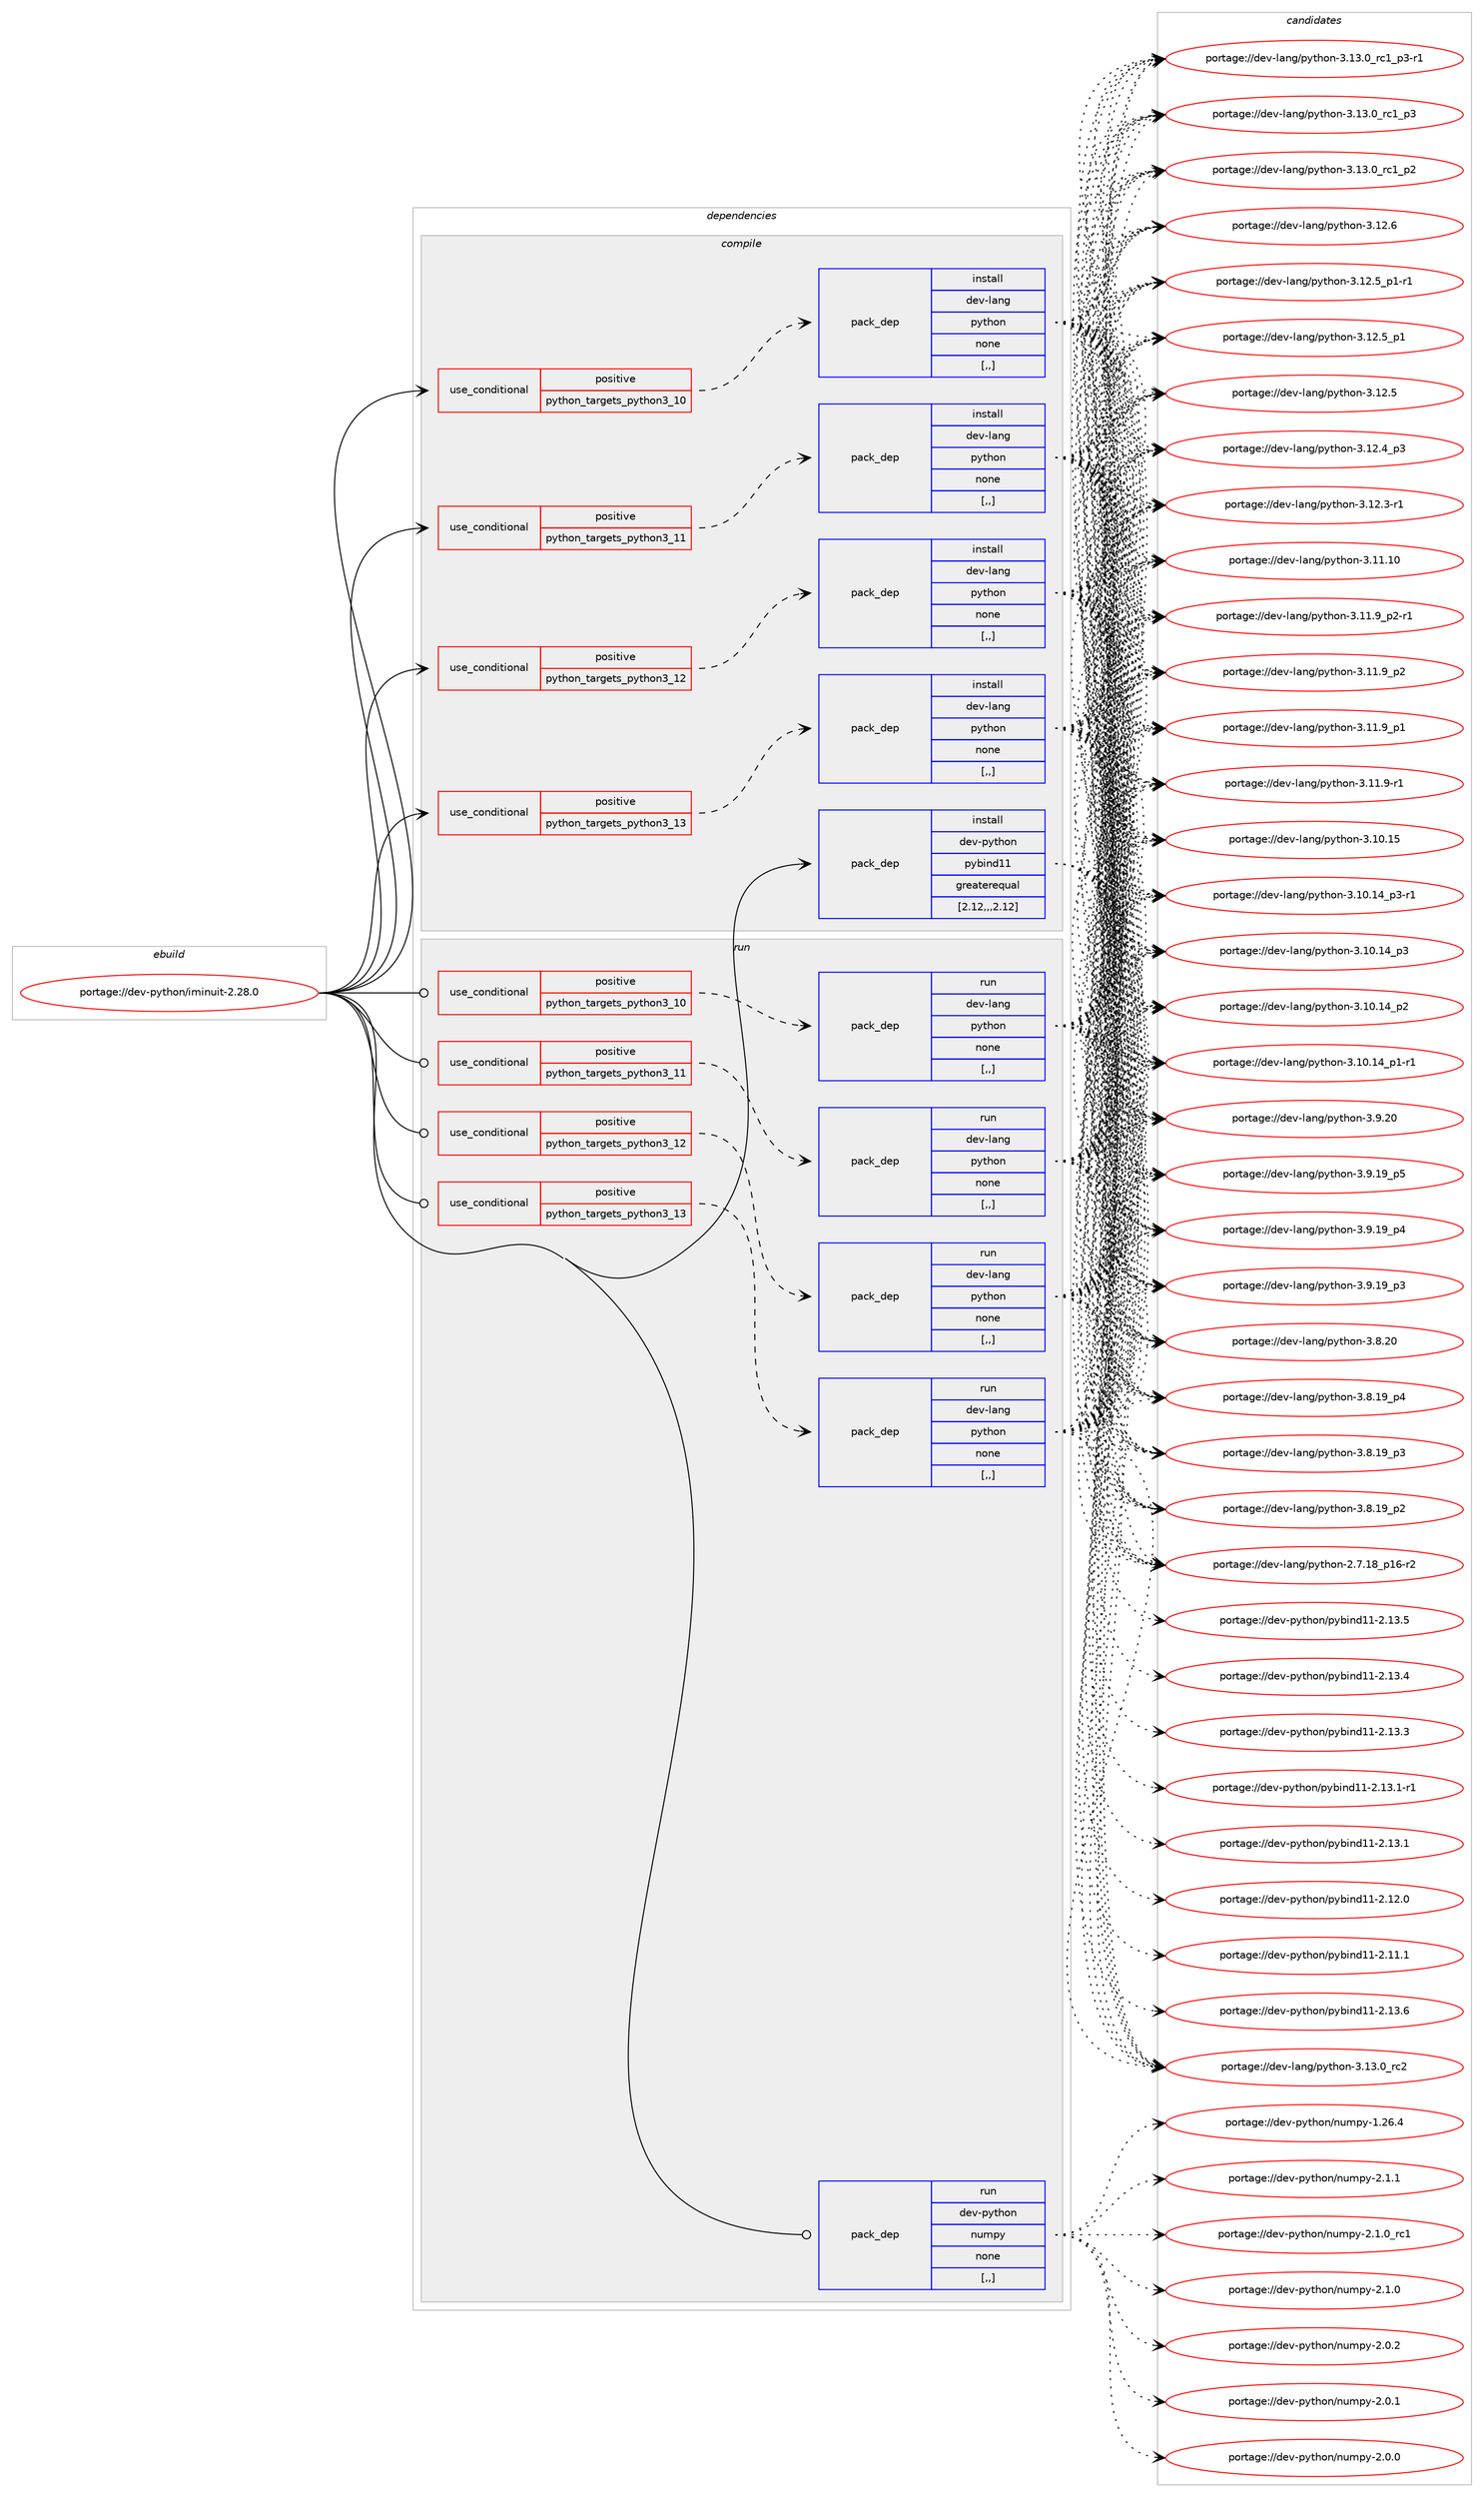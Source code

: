 digraph prolog {

# *************
# Graph options
# *************

newrank=true;
concentrate=true;
compound=true;
graph [rankdir=LR,fontname=Helvetica,fontsize=10,ranksep=1.5];#, ranksep=2.5, nodesep=0.2];
edge  [arrowhead=vee];
node  [fontname=Helvetica,fontsize=10];

# **********
# The ebuild
# **********

subgraph cluster_leftcol {
color=gray;
label=<<i>ebuild</i>>;
id [label="portage://dev-python/iminuit-2.28.0", color=red, width=4, href="../dev-python/iminuit-2.28.0.svg"];
}

# ****************
# The dependencies
# ****************

subgraph cluster_midcol {
color=gray;
label=<<i>dependencies</i>>;
subgraph cluster_compile {
fillcolor="#eeeeee";
style=filled;
label=<<i>compile</i>>;
subgraph cond163864 {
dependency642536 [label=<<TABLE BORDER="0" CELLBORDER="1" CELLSPACING="0" CELLPADDING="4"><TR><TD ROWSPAN="3" CELLPADDING="10">use_conditional</TD></TR><TR><TD>positive</TD></TR><TR><TD>python_targets_python3_10</TD></TR></TABLE>>, shape=none, color=red];
subgraph pack473853 {
dependency642537 [label=<<TABLE BORDER="0" CELLBORDER="1" CELLSPACING="0" CELLPADDING="4" WIDTH="220"><TR><TD ROWSPAN="6" CELLPADDING="30">pack_dep</TD></TR><TR><TD WIDTH="110">install</TD></TR><TR><TD>dev-lang</TD></TR><TR><TD>python</TD></TR><TR><TD>none</TD></TR><TR><TD>[,,]</TD></TR></TABLE>>, shape=none, color=blue];
}
dependency642536:e -> dependency642537:w [weight=20,style="dashed",arrowhead="vee"];
}
id:e -> dependency642536:w [weight=20,style="solid",arrowhead="vee"];
subgraph cond163865 {
dependency642538 [label=<<TABLE BORDER="0" CELLBORDER="1" CELLSPACING="0" CELLPADDING="4"><TR><TD ROWSPAN="3" CELLPADDING="10">use_conditional</TD></TR><TR><TD>positive</TD></TR><TR><TD>python_targets_python3_11</TD></TR></TABLE>>, shape=none, color=red];
subgraph pack473854 {
dependency642539 [label=<<TABLE BORDER="0" CELLBORDER="1" CELLSPACING="0" CELLPADDING="4" WIDTH="220"><TR><TD ROWSPAN="6" CELLPADDING="30">pack_dep</TD></TR><TR><TD WIDTH="110">install</TD></TR><TR><TD>dev-lang</TD></TR><TR><TD>python</TD></TR><TR><TD>none</TD></TR><TR><TD>[,,]</TD></TR></TABLE>>, shape=none, color=blue];
}
dependency642538:e -> dependency642539:w [weight=20,style="dashed",arrowhead="vee"];
}
id:e -> dependency642538:w [weight=20,style="solid",arrowhead="vee"];
subgraph cond163866 {
dependency642540 [label=<<TABLE BORDER="0" CELLBORDER="1" CELLSPACING="0" CELLPADDING="4"><TR><TD ROWSPAN="3" CELLPADDING="10">use_conditional</TD></TR><TR><TD>positive</TD></TR><TR><TD>python_targets_python3_12</TD></TR></TABLE>>, shape=none, color=red];
subgraph pack473855 {
dependency642541 [label=<<TABLE BORDER="0" CELLBORDER="1" CELLSPACING="0" CELLPADDING="4" WIDTH="220"><TR><TD ROWSPAN="6" CELLPADDING="30">pack_dep</TD></TR><TR><TD WIDTH="110">install</TD></TR><TR><TD>dev-lang</TD></TR><TR><TD>python</TD></TR><TR><TD>none</TD></TR><TR><TD>[,,]</TD></TR></TABLE>>, shape=none, color=blue];
}
dependency642540:e -> dependency642541:w [weight=20,style="dashed",arrowhead="vee"];
}
id:e -> dependency642540:w [weight=20,style="solid",arrowhead="vee"];
subgraph cond163867 {
dependency642542 [label=<<TABLE BORDER="0" CELLBORDER="1" CELLSPACING="0" CELLPADDING="4"><TR><TD ROWSPAN="3" CELLPADDING="10">use_conditional</TD></TR><TR><TD>positive</TD></TR><TR><TD>python_targets_python3_13</TD></TR></TABLE>>, shape=none, color=red];
subgraph pack473856 {
dependency642543 [label=<<TABLE BORDER="0" CELLBORDER="1" CELLSPACING="0" CELLPADDING="4" WIDTH="220"><TR><TD ROWSPAN="6" CELLPADDING="30">pack_dep</TD></TR><TR><TD WIDTH="110">install</TD></TR><TR><TD>dev-lang</TD></TR><TR><TD>python</TD></TR><TR><TD>none</TD></TR><TR><TD>[,,]</TD></TR></TABLE>>, shape=none, color=blue];
}
dependency642542:e -> dependency642543:w [weight=20,style="dashed",arrowhead="vee"];
}
id:e -> dependency642542:w [weight=20,style="solid",arrowhead="vee"];
subgraph pack473857 {
dependency642544 [label=<<TABLE BORDER="0" CELLBORDER="1" CELLSPACING="0" CELLPADDING="4" WIDTH="220"><TR><TD ROWSPAN="6" CELLPADDING="30">pack_dep</TD></TR><TR><TD WIDTH="110">install</TD></TR><TR><TD>dev-python</TD></TR><TR><TD>pybind11</TD></TR><TR><TD>greaterequal</TD></TR><TR><TD>[2.12,,,2.12]</TD></TR></TABLE>>, shape=none, color=blue];
}
id:e -> dependency642544:w [weight=20,style="solid",arrowhead="vee"];
}
subgraph cluster_compileandrun {
fillcolor="#eeeeee";
style=filled;
label=<<i>compile and run</i>>;
}
subgraph cluster_run {
fillcolor="#eeeeee";
style=filled;
label=<<i>run</i>>;
subgraph cond163868 {
dependency642545 [label=<<TABLE BORDER="0" CELLBORDER="1" CELLSPACING="0" CELLPADDING="4"><TR><TD ROWSPAN="3" CELLPADDING="10">use_conditional</TD></TR><TR><TD>positive</TD></TR><TR><TD>python_targets_python3_10</TD></TR></TABLE>>, shape=none, color=red];
subgraph pack473858 {
dependency642546 [label=<<TABLE BORDER="0" CELLBORDER="1" CELLSPACING="0" CELLPADDING="4" WIDTH="220"><TR><TD ROWSPAN="6" CELLPADDING="30">pack_dep</TD></TR><TR><TD WIDTH="110">run</TD></TR><TR><TD>dev-lang</TD></TR><TR><TD>python</TD></TR><TR><TD>none</TD></TR><TR><TD>[,,]</TD></TR></TABLE>>, shape=none, color=blue];
}
dependency642545:e -> dependency642546:w [weight=20,style="dashed",arrowhead="vee"];
}
id:e -> dependency642545:w [weight=20,style="solid",arrowhead="odot"];
subgraph cond163869 {
dependency642547 [label=<<TABLE BORDER="0" CELLBORDER="1" CELLSPACING="0" CELLPADDING="4"><TR><TD ROWSPAN="3" CELLPADDING="10">use_conditional</TD></TR><TR><TD>positive</TD></TR><TR><TD>python_targets_python3_11</TD></TR></TABLE>>, shape=none, color=red];
subgraph pack473859 {
dependency642548 [label=<<TABLE BORDER="0" CELLBORDER="1" CELLSPACING="0" CELLPADDING="4" WIDTH="220"><TR><TD ROWSPAN="6" CELLPADDING="30">pack_dep</TD></TR><TR><TD WIDTH="110">run</TD></TR><TR><TD>dev-lang</TD></TR><TR><TD>python</TD></TR><TR><TD>none</TD></TR><TR><TD>[,,]</TD></TR></TABLE>>, shape=none, color=blue];
}
dependency642547:e -> dependency642548:w [weight=20,style="dashed",arrowhead="vee"];
}
id:e -> dependency642547:w [weight=20,style="solid",arrowhead="odot"];
subgraph cond163870 {
dependency642549 [label=<<TABLE BORDER="0" CELLBORDER="1" CELLSPACING="0" CELLPADDING="4"><TR><TD ROWSPAN="3" CELLPADDING="10">use_conditional</TD></TR><TR><TD>positive</TD></TR><TR><TD>python_targets_python3_12</TD></TR></TABLE>>, shape=none, color=red];
subgraph pack473860 {
dependency642550 [label=<<TABLE BORDER="0" CELLBORDER="1" CELLSPACING="0" CELLPADDING="4" WIDTH="220"><TR><TD ROWSPAN="6" CELLPADDING="30">pack_dep</TD></TR><TR><TD WIDTH="110">run</TD></TR><TR><TD>dev-lang</TD></TR><TR><TD>python</TD></TR><TR><TD>none</TD></TR><TR><TD>[,,]</TD></TR></TABLE>>, shape=none, color=blue];
}
dependency642549:e -> dependency642550:w [weight=20,style="dashed",arrowhead="vee"];
}
id:e -> dependency642549:w [weight=20,style="solid",arrowhead="odot"];
subgraph cond163871 {
dependency642551 [label=<<TABLE BORDER="0" CELLBORDER="1" CELLSPACING="0" CELLPADDING="4"><TR><TD ROWSPAN="3" CELLPADDING="10">use_conditional</TD></TR><TR><TD>positive</TD></TR><TR><TD>python_targets_python3_13</TD></TR></TABLE>>, shape=none, color=red];
subgraph pack473861 {
dependency642552 [label=<<TABLE BORDER="0" CELLBORDER="1" CELLSPACING="0" CELLPADDING="4" WIDTH="220"><TR><TD ROWSPAN="6" CELLPADDING="30">pack_dep</TD></TR><TR><TD WIDTH="110">run</TD></TR><TR><TD>dev-lang</TD></TR><TR><TD>python</TD></TR><TR><TD>none</TD></TR><TR><TD>[,,]</TD></TR></TABLE>>, shape=none, color=blue];
}
dependency642551:e -> dependency642552:w [weight=20,style="dashed",arrowhead="vee"];
}
id:e -> dependency642551:w [weight=20,style="solid",arrowhead="odot"];
subgraph pack473862 {
dependency642553 [label=<<TABLE BORDER="0" CELLBORDER="1" CELLSPACING="0" CELLPADDING="4" WIDTH="220"><TR><TD ROWSPAN="6" CELLPADDING="30">pack_dep</TD></TR><TR><TD WIDTH="110">run</TD></TR><TR><TD>dev-python</TD></TR><TR><TD>numpy</TD></TR><TR><TD>none</TD></TR><TR><TD>[,,]</TD></TR></TABLE>>, shape=none, color=blue];
}
id:e -> dependency642553:w [weight=20,style="solid",arrowhead="odot"];
}
}

# **************
# The candidates
# **************

subgraph cluster_choices {
rank=same;
color=gray;
label=<<i>candidates</i>>;

subgraph choice473853 {
color=black;
nodesep=1;
choice10010111845108971101034711212111610411111045514649514648951149950 [label="portage://dev-lang/python-3.13.0_rc2", color=red, width=4,href="../dev-lang/python-3.13.0_rc2.svg"];
choice1001011184510897110103471121211161041111104551464951464895114994995112514511449 [label="portage://dev-lang/python-3.13.0_rc1_p3-r1", color=red, width=4,href="../dev-lang/python-3.13.0_rc1_p3-r1.svg"];
choice100101118451089711010347112121116104111110455146495146489511499499511251 [label="portage://dev-lang/python-3.13.0_rc1_p3", color=red, width=4,href="../dev-lang/python-3.13.0_rc1_p3.svg"];
choice100101118451089711010347112121116104111110455146495146489511499499511250 [label="portage://dev-lang/python-3.13.0_rc1_p2", color=red, width=4,href="../dev-lang/python-3.13.0_rc1_p2.svg"];
choice10010111845108971101034711212111610411111045514649504654 [label="portage://dev-lang/python-3.12.6", color=red, width=4,href="../dev-lang/python-3.12.6.svg"];
choice1001011184510897110103471121211161041111104551464950465395112494511449 [label="portage://dev-lang/python-3.12.5_p1-r1", color=red, width=4,href="../dev-lang/python-3.12.5_p1-r1.svg"];
choice100101118451089711010347112121116104111110455146495046539511249 [label="portage://dev-lang/python-3.12.5_p1", color=red, width=4,href="../dev-lang/python-3.12.5_p1.svg"];
choice10010111845108971101034711212111610411111045514649504653 [label="portage://dev-lang/python-3.12.5", color=red, width=4,href="../dev-lang/python-3.12.5.svg"];
choice100101118451089711010347112121116104111110455146495046529511251 [label="portage://dev-lang/python-3.12.4_p3", color=red, width=4,href="../dev-lang/python-3.12.4_p3.svg"];
choice100101118451089711010347112121116104111110455146495046514511449 [label="portage://dev-lang/python-3.12.3-r1", color=red, width=4,href="../dev-lang/python-3.12.3-r1.svg"];
choice1001011184510897110103471121211161041111104551464949464948 [label="portage://dev-lang/python-3.11.10", color=red, width=4,href="../dev-lang/python-3.11.10.svg"];
choice1001011184510897110103471121211161041111104551464949465795112504511449 [label="portage://dev-lang/python-3.11.9_p2-r1", color=red, width=4,href="../dev-lang/python-3.11.9_p2-r1.svg"];
choice100101118451089711010347112121116104111110455146494946579511250 [label="portage://dev-lang/python-3.11.9_p2", color=red, width=4,href="../dev-lang/python-3.11.9_p2.svg"];
choice100101118451089711010347112121116104111110455146494946579511249 [label="portage://dev-lang/python-3.11.9_p1", color=red, width=4,href="../dev-lang/python-3.11.9_p1.svg"];
choice100101118451089711010347112121116104111110455146494946574511449 [label="portage://dev-lang/python-3.11.9-r1", color=red, width=4,href="../dev-lang/python-3.11.9-r1.svg"];
choice1001011184510897110103471121211161041111104551464948464953 [label="portage://dev-lang/python-3.10.15", color=red, width=4,href="../dev-lang/python-3.10.15.svg"];
choice100101118451089711010347112121116104111110455146494846495295112514511449 [label="portage://dev-lang/python-3.10.14_p3-r1", color=red, width=4,href="../dev-lang/python-3.10.14_p3-r1.svg"];
choice10010111845108971101034711212111610411111045514649484649529511251 [label="portage://dev-lang/python-3.10.14_p3", color=red, width=4,href="../dev-lang/python-3.10.14_p3.svg"];
choice10010111845108971101034711212111610411111045514649484649529511250 [label="portage://dev-lang/python-3.10.14_p2", color=red, width=4,href="../dev-lang/python-3.10.14_p2.svg"];
choice100101118451089711010347112121116104111110455146494846495295112494511449 [label="portage://dev-lang/python-3.10.14_p1-r1", color=red, width=4,href="../dev-lang/python-3.10.14_p1-r1.svg"];
choice10010111845108971101034711212111610411111045514657465048 [label="portage://dev-lang/python-3.9.20", color=red, width=4,href="../dev-lang/python-3.9.20.svg"];
choice100101118451089711010347112121116104111110455146574649579511253 [label="portage://dev-lang/python-3.9.19_p5", color=red, width=4,href="../dev-lang/python-3.9.19_p5.svg"];
choice100101118451089711010347112121116104111110455146574649579511252 [label="portage://dev-lang/python-3.9.19_p4", color=red, width=4,href="../dev-lang/python-3.9.19_p4.svg"];
choice100101118451089711010347112121116104111110455146574649579511251 [label="portage://dev-lang/python-3.9.19_p3", color=red, width=4,href="../dev-lang/python-3.9.19_p3.svg"];
choice10010111845108971101034711212111610411111045514656465048 [label="portage://dev-lang/python-3.8.20", color=red, width=4,href="../dev-lang/python-3.8.20.svg"];
choice100101118451089711010347112121116104111110455146564649579511252 [label="portage://dev-lang/python-3.8.19_p4", color=red, width=4,href="../dev-lang/python-3.8.19_p4.svg"];
choice100101118451089711010347112121116104111110455146564649579511251 [label="portage://dev-lang/python-3.8.19_p3", color=red, width=4,href="../dev-lang/python-3.8.19_p3.svg"];
choice100101118451089711010347112121116104111110455146564649579511250 [label="portage://dev-lang/python-3.8.19_p2", color=red, width=4,href="../dev-lang/python-3.8.19_p2.svg"];
choice100101118451089711010347112121116104111110455046554649569511249544511450 [label="portage://dev-lang/python-2.7.18_p16-r2", color=red, width=4,href="../dev-lang/python-2.7.18_p16-r2.svg"];
dependency642537:e -> choice10010111845108971101034711212111610411111045514649514648951149950:w [style=dotted,weight="100"];
dependency642537:e -> choice1001011184510897110103471121211161041111104551464951464895114994995112514511449:w [style=dotted,weight="100"];
dependency642537:e -> choice100101118451089711010347112121116104111110455146495146489511499499511251:w [style=dotted,weight="100"];
dependency642537:e -> choice100101118451089711010347112121116104111110455146495146489511499499511250:w [style=dotted,weight="100"];
dependency642537:e -> choice10010111845108971101034711212111610411111045514649504654:w [style=dotted,weight="100"];
dependency642537:e -> choice1001011184510897110103471121211161041111104551464950465395112494511449:w [style=dotted,weight="100"];
dependency642537:e -> choice100101118451089711010347112121116104111110455146495046539511249:w [style=dotted,weight="100"];
dependency642537:e -> choice10010111845108971101034711212111610411111045514649504653:w [style=dotted,weight="100"];
dependency642537:e -> choice100101118451089711010347112121116104111110455146495046529511251:w [style=dotted,weight="100"];
dependency642537:e -> choice100101118451089711010347112121116104111110455146495046514511449:w [style=dotted,weight="100"];
dependency642537:e -> choice1001011184510897110103471121211161041111104551464949464948:w [style=dotted,weight="100"];
dependency642537:e -> choice1001011184510897110103471121211161041111104551464949465795112504511449:w [style=dotted,weight="100"];
dependency642537:e -> choice100101118451089711010347112121116104111110455146494946579511250:w [style=dotted,weight="100"];
dependency642537:e -> choice100101118451089711010347112121116104111110455146494946579511249:w [style=dotted,weight="100"];
dependency642537:e -> choice100101118451089711010347112121116104111110455146494946574511449:w [style=dotted,weight="100"];
dependency642537:e -> choice1001011184510897110103471121211161041111104551464948464953:w [style=dotted,weight="100"];
dependency642537:e -> choice100101118451089711010347112121116104111110455146494846495295112514511449:w [style=dotted,weight="100"];
dependency642537:e -> choice10010111845108971101034711212111610411111045514649484649529511251:w [style=dotted,weight="100"];
dependency642537:e -> choice10010111845108971101034711212111610411111045514649484649529511250:w [style=dotted,weight="100"];
dependency642537:e -> choice100101118451089711010347112121116104111110455146494846495295112494511449:w [style=dotted,weight="100"];
dependency642537:e -> choice10010111845108971101034711212111610411111045514657465048:w [style=dotted,weight="100"];
dependency642537:e -> choice100101118451089711010347112121116104111110455146574649579511253:w [style=dotted,weight="100"];
dependency642537:e -> choice100101118451089711010347112121116104111110455146574649579511252:w [style=dotted,weight="100"];
dependency642537:e -> choice100101118451089711010347112121116104111110455146574649579511251:w [style=dotted,weight="100"];
dependency642537:e -> choice10010111845108971101034711212111610411111045514656465048:w [style=dotted,weight="100"];
dependency642537:e -> choice100101118451089711010347112121116104111110455146564649579511252:w [style=dotted,weight="100"];
dependency642537:e -> choice100101118451089711010347112121116104111110455146564649579511251:w [style=dotted,weight="100"];
dependency642537:e -> choice100101118451089711010347112121116104111110455146564649579511250:w [style=dotted,weight="100"];
dependency642537:e -> choice100101118451089711010347112121116104111110455046554649569511249544511450:w [style=dotted,weight="100"];
}
subgraph choice473854 {
color=black;
nodesep=1;
choice10010111845108971101034711212111610411111045514649514648951149950 [label="portage://dev-lang/python-3.13.0_rc2", color=red, width=4,href="../dev-lang/python-3.13.0_rc2.svg"];
choice1001011184510897110103471121211161041111104551464951464895114994995112514511449 [label="portage://dev-lang/python-3.13.0_rc1_p3-r1", color=red, width=4,href="../dev-lang/python-3.13.0_rc1_p3-r1.svg"];
choice100101118451089711010347112121116104111110455146495146489511499499511251 [label="portage://dev-lang/python-3.13.0_rc1_p3", color=red, width=4,href="../dev-lang/python-3.13.0_rc1_p3.svg"];
choice100101118451089711010347112121116104111110455146495146489511499499511250 [label="portage://dev-lang/python-3.13.0_rc1_p2", color=red, width=4,href="../dev-lang/python-3.13.0_rc1_p2.svg"];
choice10010111845108971101034711212111610411111045514649504654 [label="portage://dev-lang/python-3.12.6", color=red, width=4,href="../dev-lang/python-3.12.6.svg"];
choice1001011184510897110103471121211161041111104551464950465395112494511449 [label="portage://dev-lang/python-3.12.5_p1-r1", color=red, width=4,href="../dev-lang/python-3.12.5_p1-r1.svg"];
choice100101118451089711010347112121116104111110455146495046539511249 [label="portage://dev-lang/python-3.12.5_p1", color=red, width=4,href="../dev-lang/python-3.12.5_p1.svg"];
choice10010111845108971101034711212111610411111045514649504653 [label="portage://dev-lang/python-3.12.5", color=red, width=4,href="../dev-lang/python-3.12.5.svg"];
choice100101118451089711010347112121116104111110455146495046529511251 [label="portage://dev-lang/python-3.12.4_p3", color=red, width=4,href="../dev-lang/python-3.12.4_p3.svg"];
choice100101118451089711010347112121116104111110455146495046514511449 [label="portage://dev-lang/python-3.12.3-r1", color=red, width=4,href="../dev-lang/python-3.12.3-r1.svg"];
choice1001011184510897110103471121211161041111104551464949464948 [label="portage://dev-lang/python-3.11.10", color=red, width=4,href="../dev-lang/python-3.11.10.svg"];
choice1001011184510897110103471121211161041111104551464949465795112504511449 [label="portage://dev-lang/python-3.11.9_p2-r1", color=red, width=4,href="../dev-lang/python-3.11.9_p2-r1.svg"];
choice100101118451089711010347112121116104111110455146494946579511250 [label="portage://dev-lang/python-3.11.9_p2", color=red, width=4,href="../dev-lang/python-3.11.9_p2.svg"];
choice100101118451089711010347112121116104111110455146494946579511249 [label="portage://dev-lang/python-3.11.9_p1", color=red, width=4,href="../dev-lang/python-3.11.9_p1.svg"];
choice100101118451089711010347112121116104111110455146494946574511449 [label="portage://dev-lang/python-3.11.9-r1", color=red, width=4,href="../dev-lang/python-3.11.9-r1.svg"];
choice1001011184510897110103471121211161041111104551464948464953 [label="portage://dev-lang/python-3.10.15", color=red, width=4,href="../dev-lang/python-3.10.15.svg"];
choice100101118451089711010347112121116104111110455146494846495295112514511449 [label="portage://dev-lang/python-3.10.14_p3-r1", color=red, width=4,href="../dev-lang/python-3.10.14_p3-r1.svg"];
choice10010111845108971101034711212111610411111045514649484649529511251 [label="portage://dev-lang/python-3.10.14_p3", color=red, width=4,href="../dev-lang/python-3.10.14_p3.svg"];
choice10010111845108971101034711212111610411111045514649484649529511250 [label="portage://dev-lang/python-3.10.14_p2", color=red, width=4,href="../dev-lang/python-3.10.14_p2.svg"];
choice100101118451089711010347112121116104111110455146494846495295112494511449 [label="portage://dev-lang/python-3.10.14_p1-r1", color=red, width=4,href="../dev-lang/python-3.10.14_p1-r1.svg"];
choice10010111845108971101034711212111610411111045514657465048 [label="portage://dev-lang/python-3.9.20", color=red, width=4,href="../dev-lang/python-3.9.20.svg"];
choice100101118451089711010347112121116104111110455146574649579511253 [label="portage://dev-lang/python-3.9.19_p5", color=red, width=4,href="../dev-lang/python-3.9.19_p5.svg"];
choice100101118451089711010347112121116104111110455146574649579511252 [label="portage://dev-lang/python-3.9.19_p4", color=red, width=4,href="../dev-lang/python-3.9.19_p4.svg"];
choice100101118451089711010347112121116104111110455146574649579511251 [label="portage://dev-lang/python-3.9.19_p3", color=red, width=4,href="../dev-lang/python-3.9.19_p3.svg"];
choice10010111845108971101034711212111610411111045514656465048 [label="portage://dev-lang/python-3.8.20", color=red, width=4,href="../dev-lang/python-3.8.20.svg"];
choice100101118451089711010347112121116104111110455146564649579511252 [label="portage://dev-lang/python-3.8.19_p4", color=red, width=4,href="../dev-lang/python-3.8.19_p4.svg"];
choice100101118451089711010347112121116104111110455146564649579511251 [label="portage://dev-lang/python-3.8.19_p3", color=red, width=4,href="../dev-lang/python-3.8.19_p3.svg"];
choice100101118451089711010347112121116104111110455146564649579511250 [label="portage://dev-lang/python-3.8.19_p2", color=red, width=4,href="../dev-lang/python-3.8.19_p2.svg"];
choice100101118451089711010347112121116104111110455046554649569511249544511450 [label="portage://dev-lang/python-2.7.18_p16-r2", color=red, width=4,href="../dev-lang/python-2.7.18_p16-r2.svg"];
dependency642539:e -> choice10010111845108971101034711212111610411111045514649514648951149950:w [style=dotted,weight="100"];
dependency642539:e -> choice1001011184510897110103471121211161041111104551464951464895114994995112514511449:w [style=dotted,weight="100"];
dependency642539:e -> choice100101118451089711010347112121116104111110455146495146489511499499511251:w [style=dotted,weight="100"];
dependency642539:e -> choice100101118451089711010347112121116104111110455146495146489511499499511250:w [style=dotted,weight="100"];
dependency642539:e -> choice10010111845108971101034711212111610411111045514649504654:w [style=dotted,weight="100"];
dependency642539:e -> choice1001011184510897110103471121211161041111104551464950465395112494511449:w [style=dotted,weight="100"];
dependency642539:e -> choice100101118451089711010347112121116104111110455146495046539511249:w [style=dotted,weight="100"];
dependency642539:e -> choice10010111845108971101034711212111610411111045514649504653:w [style=dotted,weight="100"];
dependency642539:e -> choice100101118451089711010347112121116104111110455146495046529511251:w [style=dotted,weight="100"];
dependency642539:e -> choice100101118451089711010347112121116104111110455146495046514511449:w [style=dotted,weight="100"];
dependency642539:e -> choice1001011184510897110103471121211161041111104551464949464948:w [style=dotted,weight="100"];
dependency642539:e -> choice1001011184510897110103471121211161041111104551464949465795112504511449:w [style=dotted,weight="100"];
dependency642539:e -> choice100101118451089711010347112121116104111110455146494946579511250:w [style=dotted,weight="100"];
dependency642539:e -> choice100101118451089711010347112121116104111110455146494946579511249:w [style=dotted,weight="100"];
dependency642539:e -> choice100101118451089711010347112121116104111110455146494946574511449:w [style=dotted,weight="100"];
dependency642539:e -> choice1001011184510897110103471121211161041111104551464948464953:w [style=dotted,weight="100"];
dependency642539:e -> choice100101118451089711010347112121116104111110455146494846495295112514511449:w [style=dotted,weight="100"];
dependency642539:e -> choice10010111845108971101034711212111610411111045514649484649529511251:w [style=dotted,weight="100"];
dependency642539:e -> choice10010111845108971101034711212111610411111045514649484649529511250:w [style=dotted,weight="100"];
dependency642539:e -> choice100101118451089711010347112121116104111110455146494846495295112494511449:w [style=dotted,weight="100"];
dependency642539:e -> choice10010111845108971101034711212111610411111045514657465048:w [style=dotted,weight="100"];
dependency642539:e -> choice100101118451089711010347112121116104111110455146574649579511253:w [style=dotted,weight="100"];
dependency642539:e -> choice100101118451089711010347112121116104111110455146574649579511252:w [style=dotted,weight="100"];
dependency642539:e -> choice100101118451089711010347112121116104111110455146574649579511251:w [style=dotted,weight="100"];
dependency642539:e -> choice10010111845108971101034711212111610411111045514656465048:w [style=dotted,weight="100"];
dependency642539:e -> choice100101118451089711010347112121116104111110455146564649579511252:w [style=dotted,weight="100"];
dependency642539:e -> choice100101118451089711010347112121116104111110455146564649579511251:w [style=dotted,weight="100"];
dependency642539:e -> choice100101118451089711010347112121116104111110455146564649579511250:w [style=dotted,weight="100"];
dependency642539:e -> choice100101118451089711010347112121116104111110455046554649569511249544511450:w [style=dotted,weight="100"];
}
subgraph choice473855 {
color=black;
nodesep=1;
choice10010111845108971101034711212111610411111045514649514648951149950 [label="portage://dev-lang/python-3.13.0_rc2", color=red, width=4,href="../dev-lang/python-3.13.0_rc2.svg"];
choice1001011184510897110103471121211161041111104551464951464895114994995112514511449 [label="portage://dev-lang/python-3.13.0_rc1_p3-r1", color=red, width=4,href="../dev-lang/python-3.13.0_rc1_p3-r1.svg"];
choice100101118451089711010347112121116104111110455146495146489511499499511251 [label="portage://dev-lang/python-3.13.0_rc1_p3", color=red, width=4,href="../dev-lang/python-3.13.0_rc1_p3.svg"];
choice100101118451089711010347112121116104111110455146495146489511499499511250 [label="portage://dev-lang/python-3.13.0_rc1_p2", color=red, width=4,href="../dev-lang/python-3.13.0_rc1_p2.svg"];
choice10010111845108971101034711212111610411111045514649504654 [label="portage://dev-lang/python-3.12.6", color=red, width=4,href="../dev-lang/python-3.12.6.svg"];
choice1001011184510897110103471121211161041111104551464950465395112494511449 [label="portage://dev-lang/python-3.12.5_p1-r1", color=red, width=4,href="../dev-lang/python-3.12.5_p1-r1.svg"];
choice100101118451089711010347112121116104111110455146495046539511249 [label="portage://dev-lang/python-3.12.5_p1", color=red, width=4,href="../dev-lang/python-3.12.5_p1.svg"];
choice10010111845108971101034711212111610411111045514649504653 [label="portage://dev-lang/python-3.12.5", color=red, width=4,href="../dev-lang/python-3.12.5.svg"];
choice100101118451089711010347112121116104111110455146495046529511251 [label="portage://dev-lang/python-3.12.4_p3", color=red, width=4,href="../dev-lang/python-3.12.4_p3.svg"];
choice100101118451089711010347112121116104111110455146495046514511449 [label="portage://dev-lang/python-3.12.3-r1", color=red, width=4,href="../dev-lang/python-3.12.3-r1.svg"];
choice1001011184510897110103471121211161041111104551464949464948 [label="portage://dev-lang/python-3.11.10", color=red, width=4,href="../dev-lang/python-3.11.10.svg"];
choice1001011184510897110103471121211161041111104551464949465795112504511449 [label="portage://dev-lang/python-3.11.9_p2-r1", color=red, width=4,href="../dev-lang/python-3.11.9_p2-r1.svg"];
choice100101118451089711010347112121116104111110455146494946579511250 [label="portage://dev-lang/python-3.11.9_p2", color=red, width=4,href="../dev-lang/python-3.11.9_p2.svg"];
choice100101118451089711010347112121116104111110455146494946579511249 [label="portage://dev-lang/python-3.11.9_p1", color=red, width=4,href="../dev-lang/python-3.11.9_p1.svg"];
choice100101118451089711010347112121116104111110455146494946574511449 [label="portage://dev-lang/python-3.11.9-r1", color=red, width=4,href="../dev-lang/python-3.11.9-r1.svg"];
choice1001011184510897110103471121211161041111104551464948464953 [label="portage://dev-lang/python-3.10.15", color=red, width=4,href="../dev-lang/python-3.10.15.svg"];
choice100101118451089711010347112121116104111110455146494846495295112514511449 [label="portage://dev-lang/python-3.10.14_p3-r1", color=red, width=4,href="../dev-lang/python-3.10.14_p3-r1.svg"];
choice10010111845108971101034711212111610411111045514649484649529511251 [label="portage://dev-lang/python-3.10.14_p3", color=red, width=4,href="../dev-lang/python-3.10.14_p3.svg"];
choice10010111845108971101034711212111610411111045514649484649529511250 [label="portage://dev-lang/python-3.10.14_p2", color=red, width=4,href="../dev-lang/python-3.10.14_p2.svg"];
choice100101118451089711010347112121116104111110455146494846495295112494511449 [label="portage://dev-lang/python-3.10.14_p1-r1", color=red, width=4,href="../dev-lang/python-3.10.14_p1-r1.svg"];
choice10010111845108971101034711212111610411111045514657465048 [label="portage://dev-lang/python-3.9.20", color=red, width=4,href="../dev-lang/python-3.9.20.svg"];
choice100101118451089711010347112121116104111110455146574649579511253 [label="portage://dev-lang/python-3.9.19_p5", color=red, width=4,href="../dev-lang/python-3.9.19_p5.svg"];
choice100101118451089711010347112121116104111110455146574649579511252 [label="portage://dev-lang/python-3.9.19_p4", color=red, width=4,href="../dev-lang/python-3.9.19_p4.svg"];
choice100101118451089711010347112121116104111110455146574649579511251 [label="portage://dev-lang/python-3.9.19_p3", color=red, width=4,href="../dev-lang/python-3.9.19_p3.svg"];
choice10010111845108971101034711212111610411111045514656465048 [label="portage://dev-lang/python-3.8.20", color=red, width=4,href="../dev-lang/python-3.8.20.svg"];
choice100101118451089711010347112121116104111110455146564649579511252 [label="portage://dev-lang/python-3.8.19_p4", color=red, width=4,href="../dev-lang/python-3.8.19_p4.svg"];
choice100101118451089711010347112121116104111110455146564649579511251 [label="portage://dev-lang/python-3.8.19_p3", color=red, width=4,href="../dev-lang/python-3.8.19_p3.svg"];
choice100101118451089711010347112121116104111110455146564649579511250 [label="portage://dev-lang/python-3.8.19_p2", color=red, width=4,href="../dev-lang/python-3.8.19_p2.svg"];
choice100101118451089711010347112121116104111110455046554649569511249544511450 [label="portage://dev-lang/python-2.7.18_p16-r2", color=red, width=4,href="../dev-lang/python-2.7.18_p16-r2.svg"];
dependency642541:e -> choice10010111845108971101034711212111610411111045514649514648951149950:w [style=dotted,weight="100"];
dependency642541:e -> choice1001011184510897110103471121211161041111104551464951464895114994995112514511449:w [style=dotted,weight="100"];
dependency642541:e -> choice100101118451089711010347112121116104111110455146495146489511499499511251:w [style=dotted,weight="100"];
dependency642541:e -> choice100101118451089711010347112121116104111110455146495146489511499499511250:w [style=dotted,weight="100"];
dependency642541:e -> choice10010111845108971101034711212111610411111045514649504654:w [style=dotted,weight="100"];
dependency642541:e -> choice1001011184510897110103471121211161041111104551464950465395112494511449:w [style=dotted,weight="100"];
dependency642541:e -> choice100101118451089711010347112121116104111110455146495046539511249:w [style=dotted,weight="100"];
dependency642541:e -> choice10010111845108971101034711212111610411111045514649504653:w [style=dotted,weight="100"];
dependency642541:e -> choice100101118451089711010347112121116104111110455146495046529511251:w [style=dotted,weight="100"];
dependency642541:e -> choice100101118451089711010347112121116104111110455146495046514511449:w [style=dotted,weight="100"];
dependency642541:e -> choice1001011184510897110103471121211161041111104551464949464948:w [style=dotted,weight="100"];
dependency642541:e -> choice1001011184510897110103471121211161041111104551464949465795112504511449:w [style=dotted,weight="100"];
dependency642541:e -> choice100101118451089711010347112121116104111110455146494946579511250:w [style=dotted,weight="100"];
dependency642541:e -> choice100101118451089711010347112121116104111110455146494946579511249:w [style=dotted,weight="100"];
dependency642541:e -> choice100101118451089711010347112121116104111110455146494946574511449:w [style=dotted,weight="100"];
dependency642541:e -> choice1001011184510897110103471121211161041111104551464948464953:w [style=dotted,weight="100"];
dependency642541:e -> choice100101118451089711010347112121116104111110455146494846495295112514511449:w [style=dotted,weight="100"];
dependency642541:e -> choice10010111845108971101034711212111610411111045514649484649529511251:w [style=dotted,weight="100"];
dependency642541:e -> choice10010111845108971101034711212111610411111045514649484649529511250:w [style=dotted,weight="100"];
dependency642541:e -> choice100101118451089711010347112121116104111110455146494846495295112494511449:w [style=dotted,weight="100"];
dependency642541:e -> choice10010111845108971101034711212111610411111045514657465048:w [style=dotted,weight="100"];
dependency642541:e -> choice100101118451089711010347112121116104111110455146574649579511253:w [style=dotted,weight="100"];
dependency642541:e -> choice100101118451089711010347112121116104111110455146574649579511252:w [style=dotted,weight="100"];
dependency642541:e -> choice100101118451089711010347112121116104111110455146574649579511251:w [style=dotted,weight="100"];
dependency642541:e -> choice10010111845108971101034711212111610411111045514656465048:w [style=dotted,weight="100"];
dependency642541:e -> choice100101118451089711010347112121116104111110455146564649579511252:w [style=dotted,weight="100"];
dependency642541:e -> choice100101118451089711010347112121116104111110455146564649579511251:w [style=dotted,weight="100"];
dependency642541:e -> choice100101118451089711010347112121116104111110455146564649579511250:w [style=dotted,weight="100"];
dependency642541:e -> choice100101118451089711010347112121116104111110455046554649569511249544511450:w [style=dotted,weight="100"];
}
subgraph choice473856 {
color=black;
nodesep=1;
choice10010111845108971101034711212111610411111045514649514648951149950 [label="portage://dev-lang/python-3.13.0_rc2", color=red, width=4,href="../dev-lang/python-3.13.0_rc2.svg"];
choice1001011184510897110103471121211161041111104551464951464895114994995112514511449 [label="portage://dev-lang/python-3.13.0_rc1_p3-r1", color=red, width=4,href="../dev-lang/python-3.13.0_rc1_p3-r1.svg"];
choice100101118451089711010347112121116104111110455146495146489511499499511251 [label="portage://dev-lang/python-3.13.0_rc1_p3", color=red, width=4,href="../dev-lang/python-3.13.0_rc1_p3.svg"];
choice100101118451089711010347112121116104111110455146495146489511499499511250 [label="portage://dev-lang/python-3.13.0_rc1_p2", color=red, width=4,href="../dev-lang/python-3.13.0_rc1_p2.svg"];
choice10010111845108971101034711212111610411111045514649504654 [label="portage://dev-lang/python-3.12.6", color=red, width=4,href="../dev-lang/python-3.12.6.svg"];
choice1001011184510897110103471121211161041111104551464950465395112494511449 [label="portage://dev-lang/python-3.12.5_p1-r1", color=red, width=4,href="../dev-lang/python-3.12.5_p1-r1.svg"];
choice100101118451089711010347112121116104111110455146495046539511249 [label="portage://dev-lang/python-3.12.5_p1", color=red, width=4,href="../dev-lang/python-3.12.5_p1.svg"];
choice10010111845108971101034711212111610411111045514649504653 [label="portage://dev-lang/python-3.12.5", color=red, width=4,href="../dev-lang/python-3.12.5.svg"];
choice100101118451089711010347112121116104111110455146495046529511251 [label="portage://dev-lang/python-3.12.4_p3", color=red, width=4,href="../dev-lang/python-3.12.4_p3.svg"];
choice100101118451089711010347112121116104111110455146495046514511449 [label="portage://dev-lang/python-3.12.3-r1", color=red, width=4,href="../dev-lang/python-3.12.3-r1.svg"];
choice1001011184510897110103471121211161041111104551464949464948 [label="portage://dev-lang/python-3.11.10", color=red, width=4,href="../dev-lang/python-3.11.10.svg"];
choice1001011184510897110103471121211161041111104551464949465795112504511449 [label="portage://dev-lang/python-3.11.9_p2-r1", color=red, width=4,href="../dev-lang/python-3.11.9_p2-r1.svg"];
choice100101118451089711010347112121116104111110455146494946579511250 [label="portage://dev-lang/python-3.11.9_p2", color=red, width=4,href="../dev-lang/python-3.11.9_p2.svg"];
choice100101118451089711010347112121116104111110455146494946579511249 [label="portage://dev-lang/python-3.11.9_p1", color=red, width=4,href="../dev-lang/python-3.11.9_p1.svg"];
choice100101118451089711010347112121116104111110455146494946574511449 [label="portage://dev-lang/python-3.11.9-r1", color=red, width=4,href="../dev-lang/python-3.11.9-r1.svg"];
choice1001011184510897110103471121211161041111104551464948464953 [label="portage://dev-lang/python-3.10.15", color=red, width=4,href="../dev-lang/python-3.10.15.svg"];
choice100101118451089711010347112121116104111110455146494846495295112514511449 [label="portage://dev-lang/python-3.10.14_p3-r1", color=red, width=4,href="../dev-lang/python-3.10.14_p3-r1.svg"];
choice10010111845108971101034711212111610411111045514649484649529511251 [label="portage://dev-lang/python-3.10.14_p3", color=red, width=4,href="../dev-lang/python-3.10.14_p3.svg"];
choice10010111845108971101034711212111610411111045514649484649529511250 [label="portage://dev-lang/python-3.10.14_p2", color=red, width=4,href="../dev-lang/python-3.10.14_p2.svg"];
choice100101118451089711010347112121116104111110455146494846495295112494511449 [label="portage://dev-lang/python-3.10.14_p1-r1", color=red, width=4,href="../dev-lang/python-3.10.14_p1-r1.svg"];
choice10010111845108971101034711212111610411111045514657465048 [label="portage://dev-lang/python-3.9.20", color=red, width=4,href="../dev-lang/python-3.9.20.svg"];
choice100101118451089711010347112121116104111110455146574649579511253 [label="portage://dev-lang/python-3.9.19_p5", color=red, width=4,href="../dev-lang/python-3.9.19_p5.svg"];
choice100101118451089711010347112121116104111110455146574649579511252 [label="portage://dev-lang/python-3.9.19_p4", color=red, width=4,href="../dev-lang/python-3.9.19_p4.svg"];
choice100101118451089711010347112121116104111110455146574649579511251 [label="portage://dev-lang/python-3.9.19_p3", color=red, width=4,href="../dev-lang/python-3.9.19_p3.svg"];
choice10010111845108971101034711212111610411111045514656465048 [label="portage://dev-lang/python-3.8.20", color=red, width=4,href="../dev-lang/python-3.8.20.svg"];
choice100101118451089711010347112121116104111110455146564649579511252 [label="portage://dev-lang/python-3.8.19_p4", color=red, width=4,href="../dev-lang/python-3.8.19_p4.svg"];
choice100101118451089711010347112121116104111110455146564649579511251 [label="portage://dev-lang/python-3.8.19_p3", color=red, width=4,href="../dev-lang/python-3.8.19_p3.svg"];
choice100101118451089711010347112121116104111110455146564649579511250 [label="portage://dev-lang/python-3.8.19_p2", color=red, width=4,href="../dev-lang/python-3.8.19_p2.svg"];
choice100101118451089711010347112121116104111110455046554649569511249544511450 [label="portage://dev-lang/python-2.7.18_p16-r2", color=red, width=4,href="../dev-lang/python-2.7.18_p16-r2.svg"];
dependency642543:e -> choice10010111845108971101034711212111610411111045514649514648951149950:w [style=dotted,weight="100"];
dependency642543:e -> choice1001011184510897110103471121211161041111104551464951464895114994995112514511449:w [style=dotted,weight="100"];
dependency642543:e -> choice100101118451089711010347112121116104111110455146495146489511499499511251:w [style=dotted,weight="100"];
dependency642543:e -> choice100101118451089711010347112121116104111110455146495146489511499499511250:w [style=dotted,weight="100"];
dependency642543:e -> choice10010111845108971101034711212111610411111045514649504654:w [style=dotted,weight="100"];
dependency642543:e -> choice1001011184510897110103471121211161041111104551464950465395112494511449:w [style=dotted,weight="100"];
dependency642543:e -> choice100101118451089711010347112121116104111110455146495046539511249:w [style=dotted,weight="100"];
dependency642543:e -> choice10010111845108971101034711212111610411111045514649504653:w [style=dotted,weight="100"];
dependency642543:e -> choice100101118451089711010347112121116104111110455146495046529511251:w [style=dotted,weight="100"];
dependency642543:e -> choice100101118451089711010347112121116104111110455146495046514511449:w [style=dotted,weight="100"];
dependency642543:e -> choice1001011184510897110103471121211161041111104551464949464948:w [style=dotted,weight="100"];
dependency642543:e -> choice1001011184510897110103471121211161041111104551464949465795112504511449:w [style=dotted,weight="100"];
dependency642543:e -> choice100101118451089711010347112121116104111110455146494946579511250:w [style=dotted,weight="100"];
dependency642543:e -> choice100101118451089711010347112121116104111110455146494946579511249:w [style=dotted,weight="100"];
dependency642543:e -> choice100101118451089711010347112121116104111110455146494946574511449:w [style=dotted,weight="100"];
dependency642543:e -> choice1001011184510897110103471121211161041111104551464948464953:w [style=dotted,weight="100"];
dependency642543:e -> choice100101118451089711010347112121116104111110455146494846495295112514511449:w [style=dotted,weight="100"];
dependency642543:e -> choice10010111845108971101034711212111610411111045514649484649529511251:w [style=dotted,weight="100"];
dependency642543:e -> choice10010111845108971101034711212111610411111045514649484649529511250:w [style=dotted,weight="100"];
dependency642543:e -> choice100101118451089711010347112121116104111110455146494846495295112494511449:w [style=dotted,weight="100"];
dependency642543:e -> choice10010111845108971101034711212111610411111045514657465048:w [style=dotted,weight="100"];
dependency642543:e -> choice100101118451089711010347112121116104111110455146574649579511253:w [style=dotted,weight="100"];
dependency642543:e -> choice100101118451089711010347112121116104111110455146574649579511252:w [style=dotted,weight="100"];
dependency642543:e -> choice100101118451089711010347112121116104111110455146574649579511251:w [style=dotted,weight="100"];
dependency642543:e -> choice10010111845108971101034711212111610411111045514656465048:w [style=dotted,weight="100"];
dependency642543:e -> choice100101118451089711010347112121116104111110455146564649579511252:w [style=dotted,weight="100"];
dependency642543:e -> choice100101118451089711010347112121116104111110455146564649579511251:w [style=dotted,weight="100"];
dependency642543:e -> choice100101118451089711010347112121116104111110455146564649579511250:w [style=dotted,weight="100"];
dependency642543:e -> choice100101118451089711010347112121116104111110455046554649569511249544511450:w [style=dotted,weight="100"];
}
subgraph choice473857 {
color=black;
nodesep=1;
choice100101118451121211161041111104711212198105110100494945504649514654 [label="portage://dev-python/pybind11-2.13.6", color=red, width=4,href="../dev-python/pybind11-2.13.6.svg"];
choice100101118451121211161041111104711212198105110100494945504649514653 [label="portage://dev-python/pybind11-2.13.5", color=red, width=4,href="../dev-python/pybind11-2.13.5.svg"];
choice100101118451121211161041111104711212198105110100494945504649514652 [label="portage://dev-python/pybind11-2.13.4", color=red, width=4,href="../dev-python/pybind11-2.13.4.svg"];
choice100101118451121211161041111104711212198105110100494945504649514651 [label="portage://dev-python/pybind11-2.13.3", color=red, width=4,href="../dev-python/pybind11-2.13.3.svg"];
choice1001011184511212111610411111047112121981051101004949455046495146494511449 [label="portage://dev-python/pybind11-2.13.1-r1", color=red, width=4,href="../dev-python/pybind11-2.13.1-r1.svg"];
choice100101118451121211161041111104711212198105110100494945504649514649 [label="portage://dev-python/pybind11-2.13.1", color=red, width=4,href="../dev-python/pybind11-2.13.1.svg"];
choice100101118451121211161041111104711212198105110100494945504649504648 [label="portage://dev-python/pybind11-2.12.0", color=red, width=4,href="../dev-python/pybind11-2.12.0.svg"];
choice100101118451121211161041111104711212198105110100494945504649494649 [label="portage://dev-python/pybind11-2.11.1", color=red, width=4,href="../dev-python/pybind11-2.11.1.svg"];
dependency642544:e -> choice100101118451121211161041111104711212198105110100494945504649514654:w [style=dotted,weight="100"];
dependency642544:e -> choice100101118451121211161041111104711212198105110100494945504649514653:w [style=dotted,weight="100"];
dependency642544:e -> choice100101118451121211161041111104711212198105110100494945504649514652:w [style=dotted,weight="100"];
dependency642544:e -> choice100101118451121211161041111104711212198105110100494945504649514651:w [style=dotted,weight="100"];
dependency642544:e -> choice1001011184511212111610411111047112121981051101004949455046495146494511449:w [style=dotted,weight="100"];
dependency642544:e -> choice100101118451121211161041111104711212198105110100494945504649514649:w [style=dotted,weight="100"];
dependency642544:e -> choice100101118451121211161041111104711212198105110100494945504649504648:w [style=dotted,weight="100"];
dependency642544:e -> choice100101118451121211161041111104711212198105110100494945504649494649:w [style=dotted,weight="100"];
}
subgraph choice473858 {
color=black;
nodesep=1;
choice10010111845108971101034711212111610411111045514649514648951149950 [label="portage://dev-lang/python-3.13.0_rc2", color=red, width=4,href="../dev-lang/python-3.13.0_rc2.svg"];
choice1001011184510897110103471121211161041111104551464951464895114994995112514511449 [label="portage://dev-lang/python-3.13.0_rc1_p3-r1", color=red, width=4,href="../dev-lang/python-3.13.0_rc1_p3-r1.svg"];
choice100101118451089711010347112121116104111110455146495146489511499499511251 [label="portage://dev-lang/python-3.13.0_rc1_p3", color=red, width=4,href="../dev-lang/python-3.13.0_rc1_p3.svg"];
choice100101118451089711010347112121116104111110455146495146489511499499511250 [label="portage://dev-lang/python-3.13.0_rc1_p2", color=red, width=4,href="../dev-lang/python-3.13.0_rc1_p2.svg"];
choice10010111845108971101034711212111610411111045514649504654 [label="portage://dev-lang/python-3.12.6", color=red, width=4,href="../dev-lang/python-3.12.6.svg"];
choice1001011184510897110103471121211161041111104551464950465395112494511449 [label="portage://dev-lang/python-3.12.5_p1-r1", color=red, width=4,href="../dev-lang/python-3.12.5_p1-r1.svg"];
choice100101118451089711010347112121116104111110455146495046539511249 [label="portage://dev-lang/python-3.12.5_p1", color=red, width=4,href="../dev-lang/python-3.12.5_p1.svg"];
choice10010111845108971101034711212111610411111045514649504653 [label="portage://dev-lang/python-3.12.5", color=red, width=4,href="../dev-lang/python-3.12.5.svg"];
choice100101118451089711010347112121116104111110455146495046529511251 [label="portage://dev-lang/python-3.12.4_p3", color=red, width=4,href="../dev-lang/python-3.12.4_p3.svg"];
choice100101118451089711010347112121116104111110455146495046514511449 [label="portage://dev-lang/python-3.12.3-r1", color=red, width=4,href="../dev-lang/python-3.12.3-r1.svg"];
choice1001011184510897110103471121211161041111104551464949464948 [label="portage://dev-lang/python-3.11.10", color=red, width=4,href="../dev-lang/python-3.11.10.svg"];
choice1001011184510897110103471121211161041111104551464949465795112504511449 [label="portage://dev-lang/python-3.11.9_p2-r1", color=red, width=4,href="../dev-lang/python-3.11.9_p2-r1.svg"];
choice100101118451089711010347112121116104111110455146494946579511250 [label="portage://dev-lang/python-3.11.9_p2", color=red, width=4,href="../dev-lang/python-3.11.9_p2.svg"];
choice100101118451089711010347112121116104111110455146494946579511249 [label="portage://dev-lang/python-3.11.9_p1", color=red, width=4,href="../dev-lang/python-3.11.9_p1.svg"];
choice100101118451089711010347112121116104111110455146494946574511449 [label="portage://dev-lang/python-3.11.9-r1", color=red, width=4,href="../dev-lang/python-3.11.9-r1.svg"];
choice1001011184510897110103471121211161041111104551464948464953 [label="portage://dev-lang/python-3.10.15", color=red, width=4,href="../dev-lang/python-3.10.15.svg"];
choice100101118451089711010347112121116104111110455146494846495295112514511449 [label="portage://dev-lang/python-3.10.14_p3-r1", color=red, width=4,href="../dev-lang/python-3.10.14_p3-r1.svg"];
choice10010111845108971101034711212111610411111045514649484649529511251 [label="portage://dev-lang/python-3.10.14_p3", color=red, width=4,href="../dev-lang/python-3.10.14_p3.svg"];
choice10010111845108971101034711212111610411111045514649484649529511250 [label="portage://dev-lang/python-3.10.14_p2", color=red, width=4,href="../dev-lang/python-3.10.14_p2.svg"];
choice100101118451089711010347112121116104111110455146494846495295112494511449 [label="portage://dev-lang/python-3.10.14_p1-r1", color=red, width=4,href="../dev-lang/python-3.10.14_p1-r1.svg"];
choice10010111845108971101034711212111610411111045514657465048 [label="portage://dev-lang/python-3.9.20", color=red, width=4,href="../dev-lang/python-3.9.20.svg"];
choice100101118451089711010347112121116104111110455146574649579511253 [label="portage://dev-lang/python-3.9.19_p5", color=red, width=4,href="../dev-lang/python-3.9.19_p5.svg"];
choice100101118451089711010347112121116104111110455146574649579511252 [label="portage://dev-lang/python-3.9.19_p4", color=red, width=4,href="../dev-lang/python-3.9.19_p4.svg"];
choice100101118451089711010347112121116104111110455146574649579511251 [label="portage://dev-lang/python-3.9.19_p3", color=red, width=4,href="../dev-lang/python-3.9.19_p3.svg"];
choice10010111845108971101034711212111610411111045514656465048 [label="portage://dev-lang/python-3.8.20", color=red, width=4,href="../dev-lang/python-3.8.20.svg"];
choice100101118451089711010347112121116104111110455146564649579511252 [label="portage://dev-lang/python-3.8.19_p4", color=red, width=4,href="../dev-lang/python-3.8.19_p4.svg"];
choice100101118451089711010347112121116104111110455146564649579511251 [label="portage://dev-lang/python-3.8.19_p3", color=red, width=4,href="../dev-lang/python-3.8.19_p3.svg"];
choice100101118451089711010347112121116104111110455146564649579511250 [label="portage://dev-lang/python-3.8.19_p2", color=red, width=4,href="../dev-lang/python-3.8.19_p2.svg"];
choice100101118451089711010347112121116104111110455046554649569511249544511450 [label="portage://dev-lang/python-2.7.18_p16-r2", color=red, width=4,href="../dev-lang/python-2.7.18_p16-r2.svg"];
dependency642546:e -> choice10010111845108971101034711212111610411111045514649514648951149950:w [style=dotted,weight="100"];
dependency642546:e -> choice1001011184510897110103471121211161041111104551464951464895114994995112514511449:w [style=dotted,weight="100"];
dependency642546:e -> choice100101118451089711010347112121116104111110455146495146489511499499511251:w [style=dotted,weight="100"];
dependency642546:e -> choice100101118451089711010347112121116104111110455146495146489511499499511250:w [style=dotted,weight="100"];
dependency642546:e -> choice10010111845108971101034711212111610411111045514649504654:w [style=dotted,weight="100"];
dependency642546:e -> choice1001011184510897110103471121211161041111104551464950465395112494511449:w [style=dotted,weight="100"];
dependency642546:e -> choice100101118451089711010347112121116104111110455146495046539511249:w [style=dotted,weight="100"];
dependency642546:e -> choice10010111845108971101034711212111610411111045514649504653:w [style=dotted,weight="100"];
dependency642546:e -> choice100101118451089711010347112121116104111110455146495046529511251:w [style=dotted,weight="100"];
dependency642546:e -> choice100101118451089711010347112121116104111110455146495046514511449:w [style=dotted,weight="100"];
dependency642546:e -> choice1001011184510897110103471121211161041111104551464949464948:w [style=dotted,weight="100"];
dependency642546:e -> choice1001011184510897110103471121211161041111104551464949465795112504511449:w [style=dotted,weight="100"];
dependency642546:e -> choice100101118451089711010347112121116104111110455146494946579511250:w [style=dotted,weight="100"];
dependency642546:e -> choice100101118451089711010347112121116104111110455146494946579511249:w [style=dotted,weight="100"];
dependency642546:e -> choice100101118451089711010347112121116104111110455146494946574511449:w [style=dotted,weight="100"];
dependency642546:e -> choice1001011184510897110103471121211161041111104551464948464953:w [style=dotted,weight="100"];
dependency642546:e -> choice100101118451089711010347112121116104111110455146494846495295112514511449:w [style=dotted,weight="100"];
dependency642546:e -> choice10010111845108971101034711212111610411111045514649484649529511251:w [style=dotted,weight="100"];
dependency642546:e -> choice10010111845108971101034711212111610411111045514649484649529511250:w [style=dotted,weight="100"];
dependency642546:e -> choice100101118451089711010347112121116104111110455146494846495295112494511449:w [style=dotted,weight="100"];
dependency642546:e -> choice10010111845108971101034711212111610411111045514657465048:w [style=dotted,weight="100"];
dependency642546:e -> choice100101118451089711010347112121116104111110455146574649579511253:w [style=dotted,weight="100"];
dependency642546:e -> choice100101118451089711010347112121116104111110455146574649579511252:w [style=dotted,weight="100"];
dependency642546:e -> choice100101118451089711010347112121116104111110455146574649579511251:w [style=dotted,weight="100"];
dependency642546:e -> choice10010111845108971101034711212111610411111045514656465048:w [style=dotted,weight="100"];
dependency642546:e -> choice100101118451089711010347112121116104111110455146564649579511252:w [style=dotted,weight="100"];
dependency642546:e -> choice100101118451089711010347112121116104111110455146564649579511251:w [style=dotted,weight="100"];
dependency642546:e -> choice100101118451089711010347112121116104111110455146564649579511250:w [style=dotted,weight="100"];
dependency642546:e -> choice100101118451089711010347112121116104111110455046554649569511249544511450:w [style=dotted,weight="100"];
}
subgraph choice473859 {
color=black;
nodesep=1;
choice10010111845108971101034711212111610411111045514649514648951149950 [label="portage://dev-lang/python-3.13.0_rc2", color=red, width=4,href="../dev-lang/python-3.13.0_rc2.svg"];
choice1001011184510897110103471121211161041111104551464951464895114994995112514511449 [label="portage://dev-lang/python-3.13.0_rc1_p3-r1", color=red, width=4,href="../dev-lang/python-3.13.0_rc1_p3-r1.svg"];
choice100101118451089711010347112121116104111110455146495146489511499499511251 [label="portage://dev-lang/python-3.13.0_rc1_p3", color=red, width=4,href="../dev-lang/python-3.13.0_rc1_p3.svg"];
choice100101118451089711010347112121116104111110455146495146489511499499511250 [label="portage://dev-lang/python-3.13.0_rc1_p2", color=red, width=4,href="../dev-lang/python-3.13.0_rc1_p2.svg"];
choice10010111845108971101034711212111610411111045514649504654 [label="portage://dev-lang/python-3.12.6", color=red, width=4,href="../dev-lang/python-3.12.6.svg"];
choice1001011184510897110103471121211161041111104551464950465395112494511449 [label="portage://dev-lang/python-3.12.5_p1-r1", color=red, width=4,href="../dev-lang/python-3.12.5_p1-r1.svg"];
choice100101118451089711010347112121116104111110455146495046539511249 [label="portage://dev-lang/python-3.12.5_p1", color=red, width=4,href="../dev-lang/python-3.12.5_p1.svg"];
choice10010111845108971101034711212111610411111045514649504653 [label="portage://dev-lang/python-3.12.5", color=red, width=4,href="../dev-lang/python-3.12.5.svg"];
choice100101118451089711010347112121116104111110455146495046529511251 [label="portage://dev-lang/python-3.12.4_p3", color=red, width=4,href="../dev-lang/python-3.12.4_p3.svg"];
choice100101118451089711010347112121116104111110455146495046514511449 [label="portage://dev-lang/python-3.12.3-r1", color=red, width=4,href="../dev-lang/python-3.12.3-r1.svg"];
choice1001011184510897110103471121211161041111104551464949464948 [label="portage://dev-lang/python-3.11.10", color=red, width=4,href="../dev-lang/python-3.11.10.svg"];
choice1001011184510897110103471121211161041111104551464949465795112504511449 [label="portage://dev-lang/python-3.11.9_p2-r1", color=red, width=4,href="../dev-lang/python-3.11.9_p2-r1.svg"];
choice100101118451089711010347112121116104111110455146494946579511250 [label="portage://dev-lang/python-3.11.9_p2", color=red, width=4,href="../dev-lang/python-3.11.9_p2.svg"];
choice100101118451089711010347112121116104111110455146494946579511249 [label="portage://dev-lang/python-3.11.9_p1", color=red, width=4,href="../dev-lang/python-3.11.9_p1.svg"];
choice100101118451089711010347112121116104111110455146494946574511449 [label="portage://dev-lang/python-3.11.9-r1", color=red, width=4,href="../dev-lang/python-3.11.9-r1.svg"];
choice1001011184510897110103471121211161041111104551464948464953 [label="portage://dev-lang/python-3.10.15", color=red, width=4,href="../dev-lang/python-3.10.15.svg"];
choice100101118451089711010347112121116104111110455146494846495295112514511449 [label="portage://dev-lang/python-3.10.14_p3-r1", color=red, width=4,href="../dev-lang/python-3.10.14_p3-r1.svg"];
choice10010111845108971101034711212111610411111045514649484649529511251 [label="portage://dev-lang/python-3.10.14_p3", color=red, width=4,href="../dev-lang/python-3.10.14_p3.svg"];
choice10010111845108971101034711212111610411111045514649484649529511250 [label="portage://dev-lang/python-3.10.14_p2", color=red, width=4,href="../dev-lang/python-3.10.14_p2.svg"];
choice100101118451089711010347112121116104111110455146494846495295112494511449 [label="portage://dev-lang/python-3.10.14_p1-r1", color=red, width=4,href="../dev-lang/python-3.10.14_p1-r1.svg"];
choice10010111845108971101034711212111610411111045514657465048 [label="portage://dev-lang/python-3.9.20", color=red, width=4,href="../dev-lang/python-3.9.20.svg"];
choice100101118451089711010347112121116104111110455146574649579511253 [label="portage://dev-lang/python-3.9.19_p5", color=red, width=4,href="../dev-lang/python-3.9.19_p5.svg"];
choice100101118451089711010347112121116104111110455146574649579511252 [label="portage://dev-lang/python-3.9.19_p4", color=red, width=4,href="../dev-lang/python-3.9.19_p4.svg"];
choice100101118451089711010347112121116104111110455146574649579511251 [label="portage://dev-lang/python-3.9.19_p3", color=red, width=4,href="../dev-lang/python-3.9.19_p3.svg"];
choice10010111845108971101034711212111610411111045514656465048 [label="portage://dev-lang/python-3.8.20", color=red, width=4,href="../dev-lang/python-3.8.20.svg"];
choice100101118451089711010347112121116104111110455146564649579511252 [label="portage://dev-lang/python-3.8.19_p4", color=red, width=4,href="../dev-lang/python-3.8.19_p4.svg"];
choice100101118451089711010347112121116104111110455146564649579511251 [label="portage://dev-lang/python-3.8.19_p3", color=red, width=4,href="../dev-lang/python-3.8.19_p3.svg"];
choice100101118451089711010347112121116104111110455146564649579511250 [label="portage://dev-lang/python-3.8.19_p2", color=red, width=4,href="../dev-lang/python-3.8.19_p2.svg"];
choice100101118451089711010347112121116104111110455046554649569511249544511450 [label="portage://dev-lang/python-2.7.18_p16-r2", color=red, width=4,href="../dev-lang/python-2.7.18_p16-r2.svg"];
dependency642548:e -> choice10010111845108971101034711212111610411111045514649514648951149950:w [style=dotted,weight="100"];
dependency642548:e -> choice1001011184510897110103471121211161041111104551464951464895114994995112514511449:w [style=dotted,weight="100"];
dependency642548:e -> choice100101118451089711010347112121116104111110455146495146489511499499511251:w [style=dotted,weight="100"];
dependency642548:e -> choice100101118451089711010347112121116104111110455146495146489511499499511250:w [style=dotted,weight="100"];
dependency642548:e -> choice10010111845108971101034711212111610411111045514649504654:w [style=dotted,weight="100"];
dependency642548:e -> choice1001011184510897110103471121211161041111104551464950465395112494511449:w [style=dotted,weight="100"];
dependency642548:e -> choice100101118451089711010347112121116104111110455146495046539511249:w [style=dotted,weight="100"];
dependency642548:e -> choice10010111845108971101034711212111610411111045514649504653:w [style=dotted,weight="100"];
dependency642548:e -> choice100101118451089711010347112121116104111110455146495046529511251:w [style=dotted,weight="100"];
dependency642548:e -> choice100101118451089711010347112121116104111110455146495046514511449:w [style=dotted,weight="100"];
dependency642548:e -> choice1001011184510897110103471121211161041111104551464949464948:w [style=dotted,weight="100"];
dependency642548:e -> choice1001011184510897110103471121211161041111104551464949465795112504511449:w [style=dotted,weight="100"];
dependency642548:e -> choice100101118451089711010347112121116104111110455146494946579511250:w [style=dotted,weight="100"];
dependency642548:e -> choice100101118451089711010347112121116104111110455146494946579511249:w [style=dotted,weight="100"];
dependency642548:e -> choice100101118451089711010347112121116104111110455146494946574511449:w [style=dotted,weight="100"];
dependency642548:e -> choice1001011184510897110103471121211161041111104551464948464953:w [style=dotted,weight="100"];
dependency642548:e -> choice100101118451089711010347112121116104111110455146494846495295112514511449:w [style=dotted,weight="100"];
dependency642548:e -> choice10010111845108971101034711212111610411111045514649484649529511251:w [style=dotted,weight="100"];
dependency642548:e -> choice10010111845108971101034711212111610411111045514649484649529511250:w [style=dotted,weight="100"];
dependency642548:e -> choice100101118451089711010347112121116104111110455146494846495295112494511449:w [style=dotted,weight="100"];
dependency642548:e -> choice10010111845108971101034711212111610411111045514657465048:w [style=dotted,weight="100"];
dependency642548:e -> choice100101118451089711010347112121116104111110455146574649579511253:w [style=dotted,weight="100"];
dependency642548:e -> choice100101118451089711010347112121116104111110455146574649579511252:w [style=dotted,weight="100"];
dependency642548:e -> choice100101118451089711010347112121116104111110455146574649579511251:w [style=dotted,weight="100"];
dependency642548:e -> choice10010111845108971101034711212111610411111045514656465048:w [style=dotted,weight="100"];
dependency642548:e -> choice100101118451089711010347112121116104111110455146564649579511252:w [style=dotted,weight="100"];
dependency642548:e -> choice100101118451089711010347112121116104111110455146564649579511251:w [style=dotted,weight="100"];
dependency642548:e -> choice100101118451089711010347112121116104111110455146564649579511250:w [style=dotted,weight="100"];
dependency642548:e -> choice100101118451089711010347112121116104111110455046554649569511249544511450:w [style=dotted,weight="100"];
}
subgraph choice473860 {
color=black;
nodesep=1;
choice10010111845108971101034711212111610411111045514649514648951149950 [label="portage://dev-lang/python-3.13.0_rc2", color=red, width=4,href="../dev-lang/python-3.13.0_rc2.svg"];
choice1001011184510897110103471121211161041111104551464951464895114994995112514511449 [label="portage://dev-lang/python-3.13.0_rc1_p3-r1", color=red, width=4,href="../dev-lang/python-3.13.0_rc1_p3-r1.svg"];
choice100101118451089711010347112121116104111110455146495146489511499499511251 [label="portage://dev-lang/python-3.13.0_rc1_p3", color=red, width=4,href="../dev-lang/python-3.13.0_rc1_p3.svg"];
choice100101118451089711010347112121116104111110455146495146489511499499511250 [label="portage://dev-lang/python-3.13.0_rc1_p2", color=red, width=4,href="../dev-lang/python-3.13.0_rc1_p2.svg"];
choice10010111845108971101034711212111610411111045514649504654 [label="portage://dev-lang/python-3.12.6", color=red, width=4,href="../dev-lang/python-3.12.6.svg"];
choice1001011184510897110103471121211161041111104551464950465395112494511449 [label="portage://dev-lang/python-3.12.5_p1-r1", color=red, width=4,href="../dev-lang/python-3.12.5_p1-r1.svg"];
choice100101118451089711010347112121116104111110455146495046539511249 [label="portage://dev-lang/python-3.12.5_p1", color=red, width=4,href="../dev-lang/python-3.12.5_p1.svg"];
choice10010111845108971101034711212111610411111045514649504653 [label="portage://dev-lang/python-3.12.5", color=red, width=4,href="../dev-lang/python-3.12.5.svg"];
choice100101118451089711010347112121116104111110455146495046529511251 [label="portage://dev-lang/python-3.12.4_p3", color=red, width=4,href="../dev-lang/python-3.12.4_p3.svg"];
choice100101118451089711010347112121116104111110455146495046514511449 [label="portage://dev-lang/python-3.12.3-r1", color=red, width=4,href="../dev-lang/python-3.12.3-r1.svg"];
choice1001011184510897110103471121211161041111104551464949464948 [label="portage://dev-lang/python-3.11.10", color=red, width=4,href="../dev-lang/python-3.11.10.svg"];
choice1001011184510897110103471121211161041111104551464949465795112504511449 [label="portage://dev-lang/python-3.11.9_p2-r1", color=red, width=4,href="../dev-lang/python-3.11.9_p2-r1.svg"];
choice100101118451089711010347112121116104111110455146494946579511250 [label="portage://dev-lang/python-3.11.9_p2", color=red, width=4,href="../dev-lang/python-3.11.9_p2.svg"];
choice100101118451089711010347112121116104111110455146494946579511249 [label="portage://dev-lang/python-3.11.9_p1", color=red, width=4,href="../dev-lang/python-3.11.9_p1.svg"];
choice100101118451089711010347112121116104111110455146494946574511449 [label="portage://dev-lang/python-3.11.9-r1", color=red, width=4,href="../dev-lang/python-3.11.9-r1.svg"];
choice1001011184510897110103471121211161041111104551464948464953 [label="portage://dev-lang/python-3.10.15", color=red, width=4,href="../dev-lang/python-3.10.15.svg"];
choice100101118451089711010347112121116104111110455146494846495295112514511449 [label="portage://dev-lang/python-3.10.14_p3-r1", color=red, width=4,href="../dev-lang/python-3.10.14_p3-r1.svg"];
choice10010111845108971101034711212111610411111045514649484649529511251 [label="portage://dev-lang/python-3.10.14_p3", color=red, width=4,href="../dev-lang/python-3.10.14_p3.svg"];
choice10010111845108971101034711212111610411111045514649484649529511250 [label="portage://dev-lang/python-3.10.14_p2", color=red, width=4,href="../dev-lang/python-3.10.14_p2.svg"];
choice100101118451089711010347112121116104111110455146494846495295112494511449 [label="portage://dev-lang/python-3.10.14_p1-r1", color=red, width=4,href="../dev-lang/python-3.10.14_p1-r1.svg"];
choice10010111845108971101034711212111610411111045514657465048 [label="portage://dev-lang/python-3.9.20", color=red, width=4,href="../dev-lang/python-3.9.20.svg"];
choice100101118451089711010347112121116104111110455146574649579511253 [label="portage://dev-lang/python-3.9.19_p5", color=red, width=4,href="../dev-lang/python-3.9.19_p5.svg"];
choice100101118451089711010347112121116104111110455146574649579511252 [label="portage://dev-lang/python-3.9.19_p4", color=red, width=4,href="../dev-lang/python-3.9.19_p4.svg"];
choice100101118451089711010347112121116104111110455146574649579511251 [label="portage://dev-lang/python-3.9.19_p3", color=red, width=4,href="../dev-lang/python-3.9.19_p3.svg"];
choice10010111845108971101034711212111610411111045514656465048 [label="portage://dev-lang/python-3.8.20", color=red, width=4,href="../dev-lang/python-3.8.20.svg"];
choice100101118451089711010347112121116104111110455146564649579511252 [label="portage://dev-lang/python-3.8.19_p4", color=red, width=4,href="../dev-lang/python-3.8.19_p4.svg"];
choice100101118451089711010347112121116104111110455146564649579511251 [label="portage://dev-lang/python-3.8.19_p3", color=red, width=4,href="../dev-lang/python-3.8.19_p3.svg"];
choice100101118451089711010347112121116104111110455146564649579511250 [label="portage://dev-lang/python-3.8.19_p2", color=red, width=4,href="../dev-lang/python-3.8.19_p2.svg"];
choice100101118451089711010347112121116104111110455046554649569511249544511450 [label="portage://dev-lang/python-2.7.18_p16-r2", color=red, width=4,href="../dev-lang/python-2.7.18_p16-r2.svg"];
dependency642550:e -> choice10010111845108971101034711212111610411111045514649514648951149950:w [style=dotted,weight="100"];
dependency642550:e -> choice1001011184510897110103471121211161041111104551464951464895114994995112514511449:w [style=dotted,weight="100"];
dependency642550:e -> choice100101118451089711010347112121116104111110455146495146489511499499511251:w [style=dotted,weight="100"];
dependency642550:e -> choice100101118451089711010347112121116104111110455146495146489511499499511250:w [style=dotted,weight="100"];
dependency642550:e -> choice10010111845108971101034711212111610411111045514649504654:w [style=dotted,weight="100"];
dependency642550:e -> choice1001011184510897110103471121211161041111104551464950465395112494511449:w [style=dotted,weight="100"];
dependency642550:e -> choice100101118451089711010347112121116104111110455146495046539511249:w [style=dotted,weight="100"];
dependency642550:e -> choice10010111845108971101034711212111610411111045514649504653:w [style=dotted,weight="100"];
dependency642550:e -> choice100101118451089711010347112121116104111110455146495046529511251:w [style=dotted,weight="100"];
dependency642550:e -> choice100101118451089711010347112121116104111110455146495046514511449:w [style=dotted,weight="100"];
dependency642550:e -> choice1001011184510897110103471121211161041111104551464949464948:w [style=dotted,weight="100"];
dependency642550:e -> choice1001011184510897110103471121211161041111104551464949465795112504511449:w [style=dotted,weight="100"];
dependency642550:e -> choice100101118451089711010347112121116104111110455146494946579511250:w [style=dotted,weight="100"];
dependency642550:e -> choice100101118451089711010347112121116104111110455146494946579511249:w [style=dotted,weight="100"];
dependency642550:e -> choice100101118451089711010347112121116104111110455146494946574511449:w [style=dotted,weight="100"];
dependency642550:e -> choice1001011184510897110103471121211161041111104551464948464953:w [style=dotted,weight="100"];
dependency642550:e -> choice100101118451089711010347112121116104111110455146494846495295112514511449:w [style=dotted,weight="100"];
dependency642550:e -> choice10010111845108971101034711212111610411111045514649484649529511251:w [style=dotted,weight="100"];
dependency642550:e -> choice10010111845108971101034711212111610411111045514649484649529511250:w [style=dotted,weight="100"];
dependency642550:e -> choice100101118451089711010347112121116104111110455146494846495295112494511449:w [style=dotted,weight="100"];
dependency642550:e -> choice10010111845108971101034711212111610411111045514657465048:w [style=dotted,weight="100"];
dependency642550:e -> choice100101118451089711010347112121116104111110455146574649579511253:w [style=dotted,weight="100"];
dependency642550:e -> choice100101118451089711010347112121116104111110455146574649579511252:w [style=dotted,weight="100"];
dependency642550:e -> choice100101118451089711010347112121116104111110455146574649579511251:w [style=dotted,weight="100"];
dependency642550:e -> choice10010111845108971101034711212111610411111045514656465048:w [style=dotted,weight="100"];
dependency642550:e -> choice100101118451089711010347112121116104111110455146564649579511252:w [style=dotted,weight="100"];
dependency642550:e -> choice100101118451089711010347112121116104111110455146564649579511251:w [style=dotted,weight="100"];
dependency642550:e -> choice100101118451089711010347112121116104111110455146564649579511250:w [style=dotted,weight="100"];
dependency642550:e -> choice100101118451089711010347112121116104111110455046554649569511249544511450:w [style=dotted,weight="100"];
}
subgraph choice473861 {
color=black;
nodesep=1;
choice10010111845108971101034711212111610411111045514649514648951149950 [label="portage://dev-lang/python-3.13.0_rc2", color=red, width=4,href="../dev-lang/python-3.13.0_rc2.svg"];
choice1001011184510897110103471121211161041111104551464951464895114994995112514511449 [label="portage://dev-lang/python-3.13.0_rc1_p3-r1", color=red, width=4,href="../dev-lang/python-3.13.0_rc1_p3-r1.svg"];
choice100101118451089711010347112121116104111110455146495146489511499499511251 [label="portage://dev-lang/python-3.13.0_rc1_p3", color=red, width=4,href="../dev-lang/python-3.13.0_rc1_p3.svg"];
choice100101118451089711010347112121116104111110455146495146489511499499511250 [label="portage://dev-lang/python-3.13.0_rc1_p2", color=red, width=4,href="../dev-lang/python-3.13.0_rc1_p2.svg"];
choice10010111845108971101034711212111610411111045514649504654 [label="portage://dev-lang/python-3.12.6", color=red, width=4,href="../dev-lang/python-3.12.6.svg"];
choice1001011184510897110103471121211161041111104551464950465395112494511449 [label="portage://dev-lang/python-3.12.5_p1-r1", color=red, width=4,href="../dev-lang/python-3.12.5_p1-r1.svg"];
choice100101118451089711010347112121116104111110455146495046539511249 [label="portage://dev-lang/python-3.12.5_p1", color=red, width=4,href="../dev-lang/python-3.12.5_p1.svg"];
choice10010111845108971101034711212111610411111045514649504653 [label="portage://dev-lang/python-3.12.5", color=red, width=4,href="../dev-lang/python-3.12.5.svg"];
choice100101118451089711010347112121116104111110455146495046529511251 [label="portage://dev-lang/python-3.12.4_p3", color=red, width=4,href="../dev-lang/python-3.12.4_p3.svg"];
choice100101118451089711010347112121116104111110455146495046514511449 [label="portage://dev-lang/python-3.12.3-r1", color=red, width=4,href="../dev-lang/python-3.12.3-r1.svg"];
choice1001011184510897110103471121211161041111104551464949464948 [label="portage://dev-lang/python-3.11.10", color=red, width=4,href="../dev-lang/python-3.11.10.svg"];
choice1001011184510897110103471121211161041111104551464949465795112504511449 [label="portage://dev-lang/python-3.11.9_p2-r1", color=red, width=4,href="../dev-lang/python-3.11.9_p2-r1.svg"];
choice100101118451089711010347112121116104111110455146494946579511250 [label="portage://dev-lang/python-3.11.9_p2", color=red, width=4,href="../dev-lang/python-3.11.9_p2.svg"];
choice100101118451089711010347112121116104111110455146494946579511249 [label="portage://dev-lang/python-3.11.9_p1", color=red, width=4,href="../dev-lang/python-3.11.9_p1.svg"];
choice100101118451089711010347112121116104111110455146494946574511449 [label="portage://dev-lang/python-3.11.9-r1", color=red, width=4,href="../dev-lang/python-3.11.9-r1.svg"];
choice1001011184510897110103471121211161041111104551464948464953 [label="portage://dev-lang/python-3.10.15", color=red, width=4,href="../dev-lang/python-3.10.15.svg"];
choice100101118451089711010347112121116104111110455146494846495295112514511449 [label="portage://dev-lang/python-3.10.14_p3-r1", color=red, width=4,href="../dev-lang/python-3.10.14_p3-r1.svg"];
choice10010111845108971101034711212111610411111045514649484649529511251 [label="portage://dev-lang/python-3.10.14_p3", color=red, width=4,href="../dev-lang/python-3.10.14_p3.svg"];
choice10010111845108971101034711212111610411111045514649484649529511250 [label="portage://dev-lang/python-3.10.14_p2", color=red, width=4,href="../dev-lang/python-3.10.14_p2.svg"];
choice100101118451089711010347112121116104111110455146494846495295112494511449 [label="portage://dev-lang/python-3.10.14_p1-r1", color=red, width=4,href="../dev-lang/python-3.10.14_p1-r1.svg"];
choice10010111845108971101034711212111610411111045514657465048 [label="portage://dev-lang/python-3.9.20", color=red, width=4,href="../dev-lang/python-3.9.20.svg"];
choice100101118451089711010347112121116104111110455146574649579511253 [label="portage://dev-lang/python-3.9.19_p5", color=red, width=4,href="../dev-lang/python-3.9.19_p5.svg"];
choice100101118451089711010347112121116104111110455146574649579511252 [label="portage://dev-lang/python-3.9.19_p4", color=red, width=4,href="../dev-lang/python-3.9.19_p4.svg"];
choice100101118451089711010347112121116104111110455146574649579511251 [label="portage://dev-lang/python-3.9.19_p3", color=red, width=4,href="../dev-lang/python-3.9.19_p3.svg"];
choice10010111845108971101034711212111610411111045514656465048 [label="portage://dev-lang/python-3.8.20", color=red, width=4,href="../dev-lang/python-3.8.20.svg"];
choice100101118451089711010347112121116104111110455146564649579511252 [label="portage://dev-lang/python-3.8.19_p4", color=red, width=4,href="../dev-lang/python-3.8.19_p4.svg"];
choice100101118451089711010347112121116104111110455146564649579511251 [label="portage://dev-lang/python-3.8.19_p3", color=red, width=4,href="../dev-lang/python-3.8.19_p3.svg"];
choice100101118451089711010347112121116104111110455146564649579511250 [label="portage://dev-lang/python-3.8.19_p2", color=red, width=4,href="../dev-lang/python-3.8.19_p2.svg"];
choice100101118451089711010347112121116104111110455046554649569511249544511450 [label="portage://dev-lang/python-2.7.18_p16-r2", color=red, width=4,href="../dev-lang/python-2.7.18_p16-r2.svg"];
dependency642552:e -> choice10010111845108971101034711212111610411111045514649514648951149950:w [style=dotted,weight="100"];
dependency642552:e -> choice1001011184510897110103471121211161041111104551464951464895114994995112514511449:w [style=dotted,weight="100"];
dependency642552:e -> choice100101118451089711010347112121116104111110455146495146489511499499511251:w [style=dotted,weight="100"];
dependency642552:e -> choice100101118451089711010347112121116104111110455146495146489511499499511250:w [style=dotted,weight="100"];
dependency642552:e -> choice10010111845108971101034711212111610411111045514649504654:w [style=dotted,weight="100"];
dependency642552:e -> choice1001011184510897110103471121211161041111104551464950465395112494511449:w [style=dotted,weight="100"];
dependency642552:e -> choice100101118451089711010347112121116104111110455146495046539511249:w [style=dotted,weight="100"];
dependency642552:e -> choice10010111845108971101034711212111610411111045514649504653:w [style=dotted,weight="100"];
dependency642552:e -> choice100101118451089711010347112121116104111110455146495046529511251:w [style=dotted,weight="100"];
dependency642552:e -> choice100101118451089711010347112121116104111110455146495046514511449:w [style=dotted,weight="100"];
dependency642552:e -> choice1001011184510897110103471121211161041111104551464949464948:w [style=dotted,weight="100"];
dependency642552:e -> choice1001011184510897110103471121211161041111104551464949465795112504511449:w [style=dotted,weight="100"];
dependency642552:e -> choice100101118451089711010347112121116104111110455146494946579511250:w [style=dotted,weight="100"];
dependency642552:e -> choice100101118451089711010347112121116104111110455146494946579511249:w [style=dotted,weight="100"];
dependency642552:e -> choice100101118451089711010347112121116104111110455146494946574511449:w [style=dotted,weight="100"];
dependency642552:e -> choice1001011184510897110103471121211161041111104551464948464953:w [style=dotted,weight="100"];
dependency642552:e -> choice100101118451089711010347112121116104111110455146494846495295112514511449:w [style=dotted,weight="100"];
dependency642552:e -> choice10010111845108971101034711212111610411111045514649484649529511251:w [style=dotted,weight="100"];
dependency642552:e -> choice10010111845108971101034711212111610411111045514649484649529511250:w [style=dotted,weight="100"];
dependency642552:e -> choice100101118451089711010347112121116104111110455146494846495295112494511449:w [style=dotted,weight="100"];
dependency642552:e -> choice10010111845108971101034711212111610411111045514657465048:w [style=dotted,weight="100"];
dependency642552:e -> choice100101118451089711010347112121116104111110455146574649579511253:w [style=dotted,weight="100"];
dependency642552:e -> choice100101118451089711010347112121116104111110455146574649579511252:w [style=dotted,weight="100"];
dependency642552:e -> choice100101118451089711010347112121116104111110455146574649579511251:w [style=dotted,weight="100"];
dependency642552:e -> choice10010111845108971101034711212111610411111045514656465048:w [style=dotted,weight="100"];
dependency642552:e -> choice100101118451089711010347112121116104111110455146564649579511252:w [style=dotted,weight="100"];
dependency642552:e -> choice100101118451089711010347112121116104111110455146564649579511251:w [style=dotted,weight="100"];
dependency642552:e -> choice100101118451089711010347112121116104111110455146564649579511250:w [style=dotted,weight="100"];
dependency642552:e -> choice100101118451089711010347112121116104111110455046554649569511249544511450:w [style=dotted,weight="100"];
}
subgraph choice473862 {
color=black;
nodesep=1;
choice1001011184511212111610411111047110117109112121455046494649 [label="portage://dev-python/numpy-2.1.1", color=red, width=4,href="../dev-python/numpy-2.1.1.svg"];
choice1001011184511212111610411111047110117109112121455046494648951149949 [label="portage://dev-python/numpy-2.1.0_rc1", color=red, width=4,href="../dev-python/numpy-2.1.0_rc1.svg"];
choice1001011184511212111610411111047110117109112121455046494648 [label="portage://dev-python/numpy-2.1.0", color=red, width=4,href="../dev-python/numpy-2.1.0.svg"];
choice1001011184511212111610411111047110117109112121455046484650 [label="portage://dev-python/numpy-2.0.2", color=red, width=4,href="../dev-python/numpy-2.0.2.svg"];
choice1001011184511212111610411111047110117109112121455046484649 [label="portage://dev-python/numpy-2.0.1", color=red, width=4,href="../dev-python/numpy-2.0.1.svg"];
choice1001011184511212111610411111047110117109112121455046484648 [label="portage://dev-python/numpy-2.0.0", color=red, width=4,href="../dev-python/numpy-2.0.0.svg"];
choice100101118451121211161041111104711011710911212145494650544652 [label="portage://dev-python/numpy-1.26.4", color=red, width=4,href="../dev-python/numpy-1.26.4.svg"];
dependency642553:e -> choice1001011184511212111610411111047110117109112121455046494649:w [style=dotted,weight="100"];
dependency642553:e -> choice1001011184511212111610411111047110117109112121455046494648951149949:w [style=dotted,weight="100"];
dependency642553:e -> choice1001011184511212111610411111047110117109112121455046494648:w [style=dotted,weight="100"];
dependency642553:e -> choice1001011184511212111610411111047110117109112121455046484650:w [style=dotted,weight="100"];
dependency642553:e -> choice1001011184511212111610411111047110117109112121455046484649:w [style=dotted,weight="100"];
dependency642553:e -> choice1001011184511212111610411111047110117109112121455046484648:w [style=dotted,weight="100"];
dependency642553:e -> choice100101118451121211161041111104711011710911212145494650544652:w [style=dotted,weight="100"];
}
}

}
